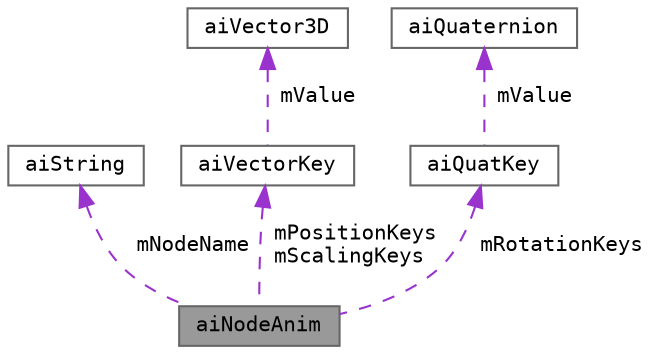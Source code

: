 digraph "aiNodeAnim"
{
 // LATEX_PDF_SIZE
  bgcolor="transparent";
  edge [fontname=Terminal,fontsize=10,labelfontname=Helvetica,labelfontsize=10];
  node [fontname=Terminal,fontsize=10,shape=box,height=0.2,width=0.4];
  Node1 [label="aiNodeAnim",height=0.2,width=0.4,color="gray40", fillcolor="grey60", style="filled", fontcolor="black",tooltip=" "];
  Node2 -> Node1 [dir="back",color="darkorchid3",style="dashed",label=" mNodeName" ];
  Node2 [label="aiString",height=0.2,width=0.4,color="gray40", fillcolor="white", style="filled",URL="$structai_string.html",tooltip="Represents an UTF-8 string, zero byte terminated."];
  Node3 -> Node1 [dir="back",color="darkorchid3",style="dashed",label=" mPositionKeys\nmScalingKeys" ];
  Node3 [label="aiVectorKey",height=0.2,width=0.4,color="gray40", fillcolor="white", style="filled",URL="$structai_vector_key.html",tooltip=" "];
  Node4 -> Node3 [dir="back",color="darkorchid3",style="dashed",label=" mValue" ];
  Node4 [label="aiVector3D",height=0.2,width=0.4,color="gray40", fillcolor="white", style="filled",URL="$structai_vector3_d.html",tooltip=" "];
  Node5 -> Node1 [dir="back",color="darkorchid3",style="dashed",label=" mRotationKeys" ];
  Node5 [label="aiQuatKey",height=0.2,width=0.4,color="gray40", fillcolor="white", style="filled",URL="$structai_quat_key.html",tooltip=" "];
  Node6 -> Node5 [dir="back",color="darkorchid3",style="dashed",label=" mValue" ];
  Node6 [label="aiQuaternion",height=0.2,width=0.4,color="gray40", fillcolor="white", style="filled",URL="$structai_quaternion.html",tooltip=" "];
}
